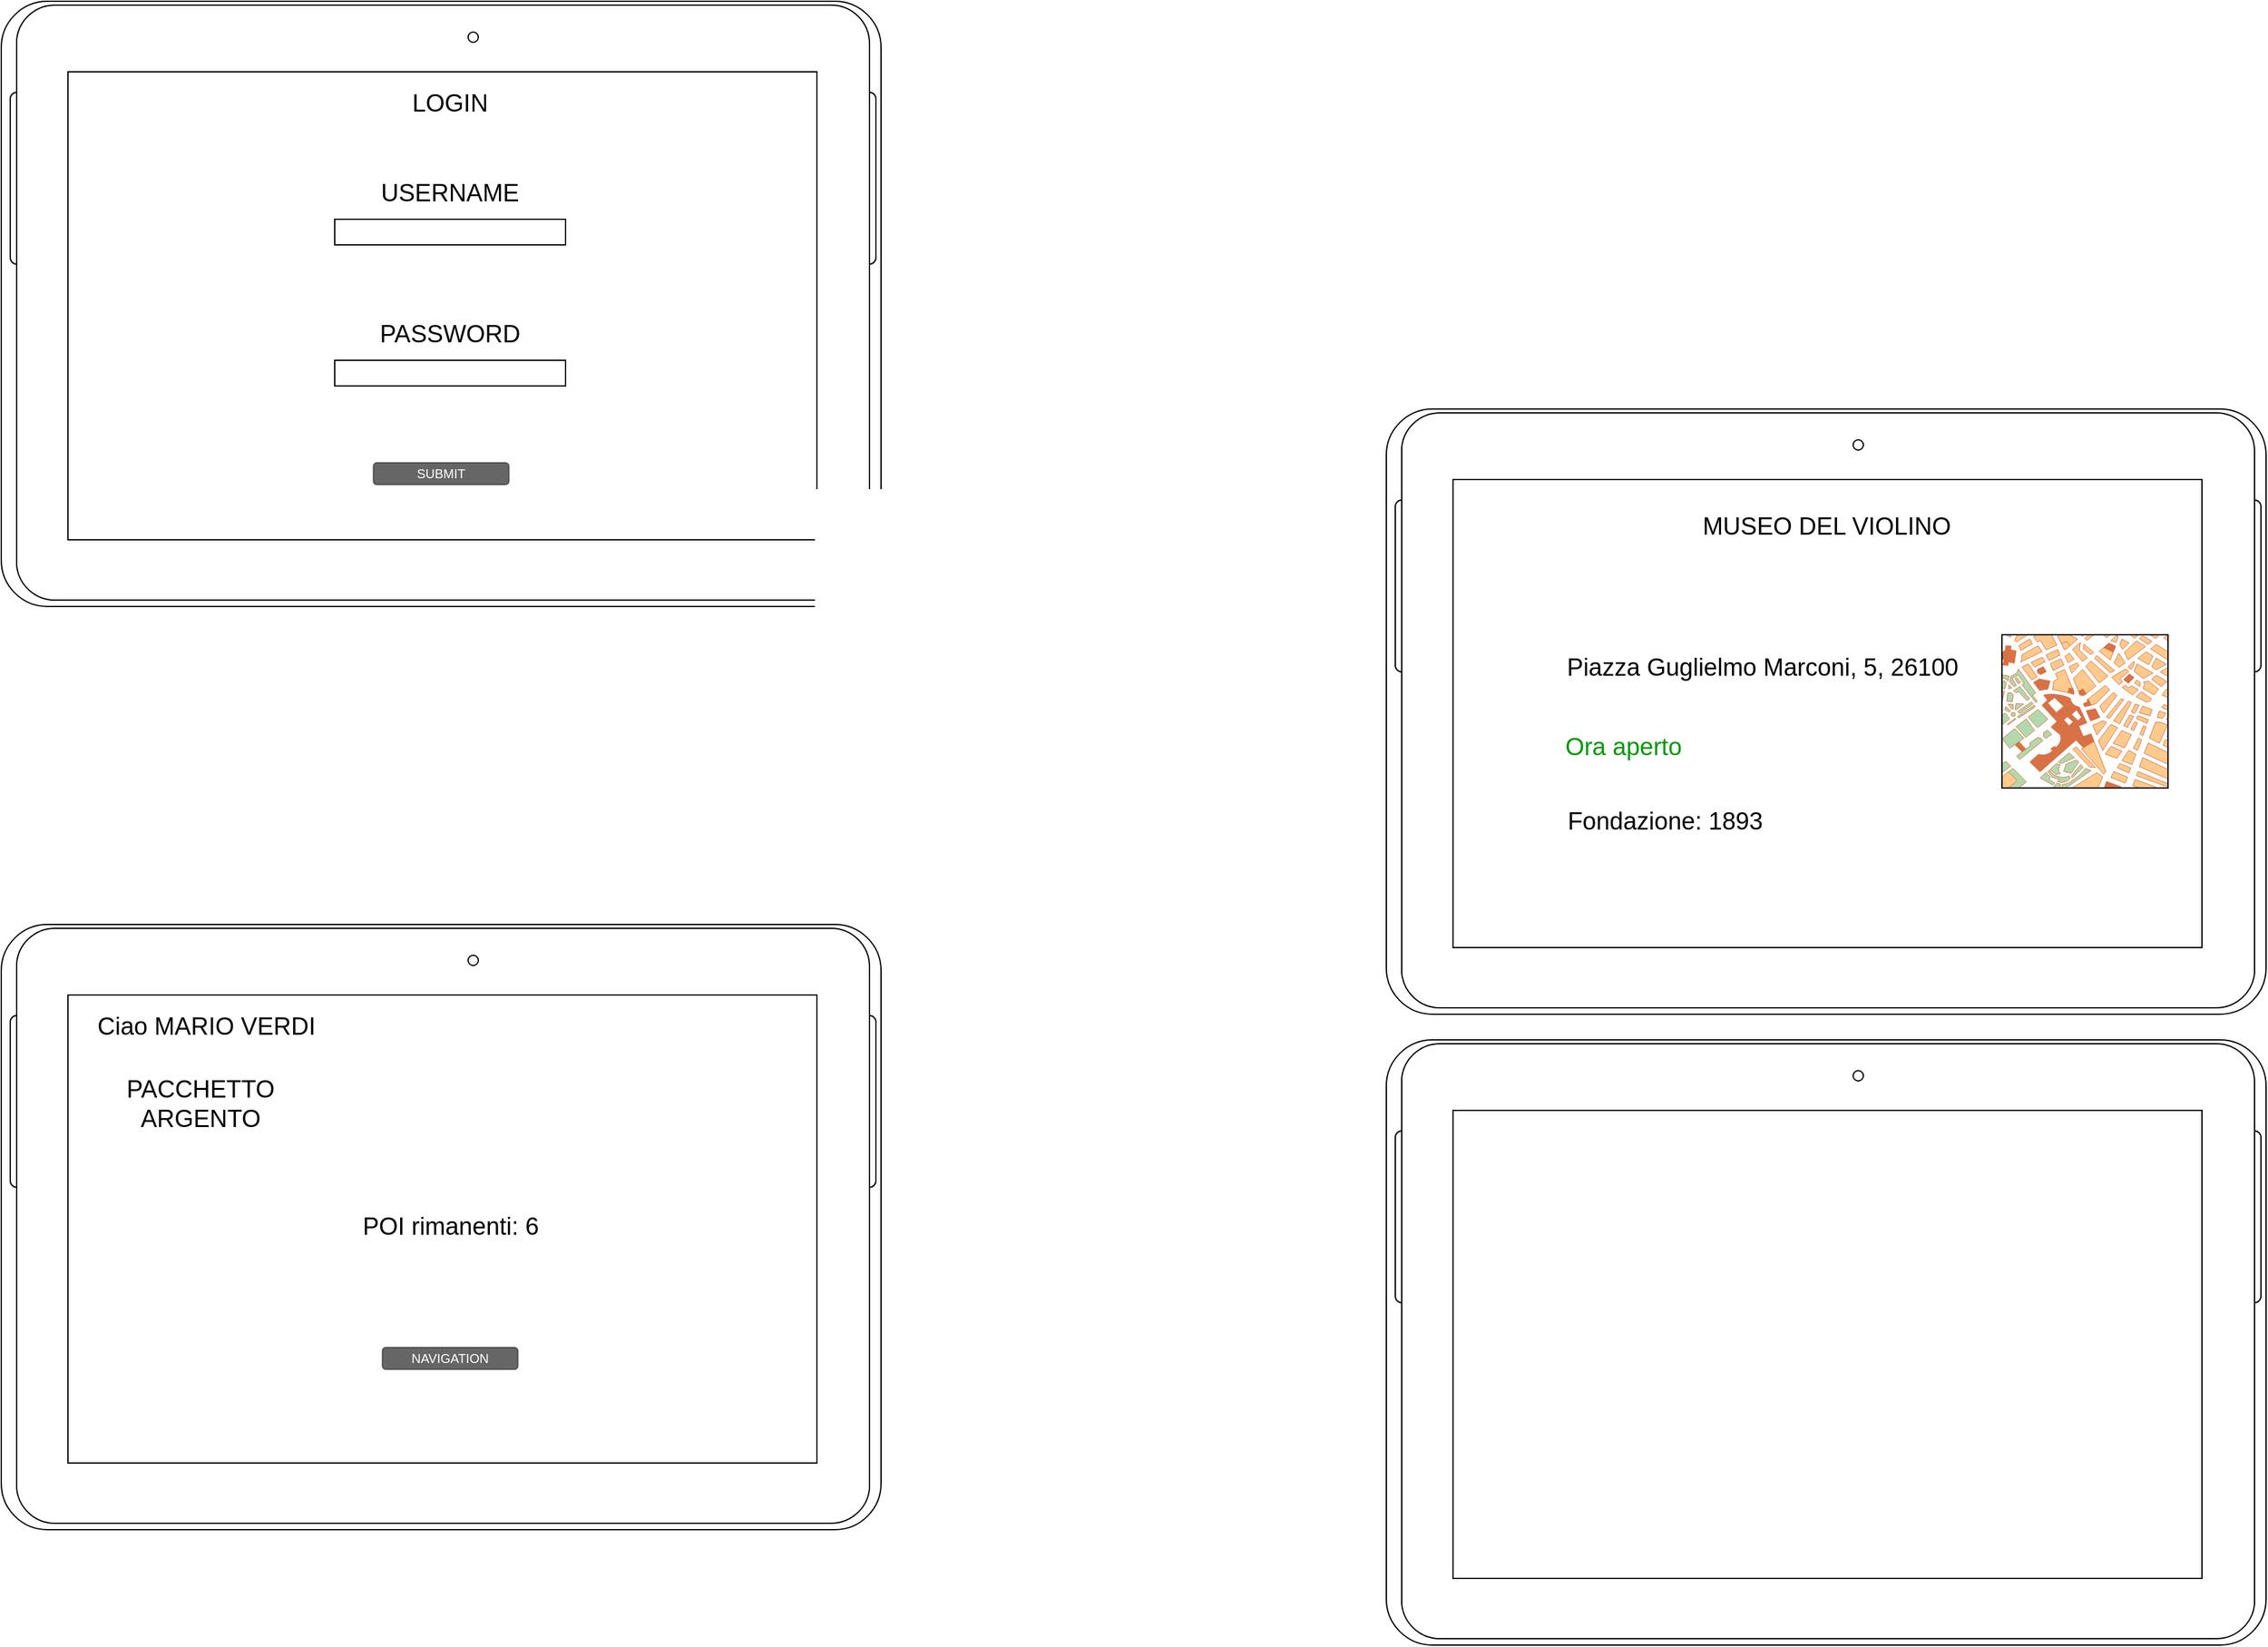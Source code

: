 <mxfile version="14.2.9" type="github">
  <diagram id="YthMqaOs65mo5rI_AoZ5" name="Page-1">
    <mxGraphModel dx="946" dy="614" grid="1" gridSize="10" guides="1" tooltips="1" connect="1" arrows="1" fold="1" page="1" pageScale="1" pageWidth="2336" pageHeight="1654" math="0" shadow="0">
      <root>
        <mxCell id="0" />
        <mxCell id="1" parent="0" />
        <mxCell id="t3DNWwngWs0hsKhfAY4w-1" value="" style="verticalLabelPosition=bottom;verticalAlign=top;html=1;shadow=0;dashed=0;strokeWidth=1;shape=mxgraph.android.tab2;direction=north;" vertex="1" parent="1">
          <mxGeometry x="140" y="150" width="686" height="472" as="geometry" />
        </mxCell>
        <mxCell id="t3DNWwngWs0hsKhfAY4w-9" value="&lt;font style=&quot;vertical-align: inherit; font-size: 19px;&quot;&gt;&lt;font style=&quot;vertical-align: inherit; font-size: 19px;&quot;&gt;PASSWORD&lt;/font&gt;&lt;/font&gt;" style="text;html=1;strokeColor=none;fillColor=none;align=center;verticalAlign=middle;whiteSpace=wrap;rounded=0;fontSize=19;" vertex="1" parent="1">
          <mxGeometry x="470" y="400" width="40" height="20" as="geometry" />
        </mxCell>
        <mxCell id="t3DNWwngWs0hsKhfAY4w-10" value="&lt;font style=&quot;vertical-align: inherit; font-size: 19px;&quot;&gt;&lt;font style=&quot;vertical-align: inherit; font-size: 19px;&quot;&gt;USERNAME&lt;/font&gt;&lt;/font&gt;" style="text;html=1;strokeColor=none;fillColor=none;align=center;verticalAlign=middle;whiteSpace=wrap;rounded=0;fontSize=19;" vertex="1" parent="1">
          <mxGeometry x="460" y="290" width="60" height="20" as="geometry" />
        </mxCell>
        <mxCell id="t3DNWwngWs0hsKhfAY4w-12" value="" style="rounded=0;whiteSpace=wrap;html=1;fontSize=19;" vertex="1" parent="1">
          <mxGeometry x="400" y="320" width="180" height="20" as="geometry" />
        </mxCell>
        <mxCell id="t3DNWwngWs0hsKhfAY4w-13" value="" style="rounded=0;whiteSpace=wrap;html=1;fontSize=19;" vertex="1" parent="1">
          <mxGeometry x="400" y="430" width="180" height="20" as="geometry" />
        </mxCell>
        <mxCell id="t3DNWwngWs0hsKhfAY4w-14" value="&lt;font style=&quot;vertical-align: inherit&quot;&gt;&lt;font style=&quot;vertical-align: inherit&quot;&gt;LOGIN&lt;/font&gt;&lt;/font&gt;" style="text;html=1;strokeColor=none;fillColor=none;align=center;verticalAlign=middle;whiteSpace=wrap;rounded=0;fontSize=19;" vertex="1" parent="1">
          <mxGeometry x="470" y="220" width="40" height="20" as="geometry" />
        </mxCell>
        <mxCell id="t3DNWwngWs0hsKhfAY4w-16" value="&lt;font style=&quot;vertical-align: inherit&quot;&gt;&lt;font style=&quot;vertical-align: inherit&quot;&gt;SUBMIT&lt;/font&gt;&lt;/font&gt;" style="rounded=1;html=1;shadow=0;dashed=0;whiteSpace=wrap;fontSize=10;fillColor=#666666;align=center;strokeColor=#4D4D4D;fontColor=#ffffff;" vertex="1" parent="1">
          <mxGeometry x="430.25" y="510" width="105.5" height="16.88" as="geometry" />
        </mxCell>
        <mxCell id="t3DNWwngWs0hsKhfAY4w-17" value="" style="verticalLabelPosition=bottom;verticalAlign=top;html=1;shadow=0;dashed=0;strokeWidth=1;shape=mxgraph.android.tab2;direction=north;" vertex="1" parent="1">
          <mxGeometry x="140" y="870" width="686" height="472" as="geometry" />
        </mxCell>
        <mxCell id="t3DNWwngWs0hsKhfAY4w-18" value="&lt;font style=&quot;vertical-align: inherit&quot;&gt;&lt;font style=&quot;vertical-align: inherit&quot;&gt;&lt;font style=&quot;vertical-align: inherit&quot;&gt;&lt;font style=&quot;vertical-align: inherit&quot;&gt;Ciao MARIO VERDI&lt;/font&gt;&lt;/font&gt;&lt;/font&gt;&lt;/font&gt;" style="text;html=1;strokeColor=none;fillColor=none;align=center;verticalAlign=middle;whiteSpace=wrap;rounded=0;fontSize=19;" vertex="1" parent="1">
          <mxGeometry x="190" y="940" width="220" height="20" as="geometry" />
        </mxCell>
        <mxCell id="t3DNWwngWs0hsKhfAY4w-47" value="PACCHETTO ARGENTO" style="text;html=1;strokeColor=none;fillColor=none;align=center;verticalAlign=middle;whiteSpace=wrap;rounded=0;fontSize=19;" vertex="1" parent="1">
          <mxGeometry x="197.5" y="1000" width="195" height="20" as="geometry" />
        </mxCell>
        <mxCell id="t3DNWwngWs0hsKhfAY4w-48" value="POI rimanenti: 6" style="text;html=1;strokeColor=none;fillColor=none;align=center;verticalAlign=middle;whiteSpace=wrap;rounded=0;fontSize=19;" vertex="1" parent="1">
          <mxGeometry x="392.5" y="1096" width="195" height="20" as="geometry" />
        </mxCell>
        <mxCell id="t3DNWwngWs0hsKhfAY4w-49" style="edgeStyle=orthogonalEdgeStyle;rounded=0;orthogonalLoop=1;jettySize=auto;html=1;exitX=0.5;exitY=1;exitDx=0;exitDy=0;fontSize=19;" edge="1" parent="1" source="t3DNWwngWs0hsKhfAY4w-47" target="t3DNWwngWs0hsKhfAY4w-47">
          <mxGeometry relative="1" as="geometry" />
        </mxCell>
        <mxCell id="t3DNWwngWs0hsKhfAY4w-50" value="" style="verticalLabelPosition=bottom;verticalAlign=top;html=1;shadow=0;dashed=0;strokeWidth=1;shape=mxgraph.android.tab2;direction=north;" vertex="1" parent="1">
          <mxGeometry x="1220" y="468" width="686" height="472" as="geometry" />
        </mxCell>
        <mxCell id="t3DNWwngWs0hsKhfAY4w-51" value="NAVIGATION" style="rounded=1;html=1;shadow=0;dashed=0;whiteSpace=wrap;fontSize=10;fillColor=#666666;align=center;strokeColor=#4D4D4D;fontColor=#ffffff;" vertex="1" parent="1">
          <mxGeometry x="437.25" y="1200" width="105.5" height="16.88" as="geometry" />
        </mxCell>
        <mxCell id="t3DNWwngWs0hsKhfAY4w-52" value="MUSEO DEL VIOLINO" style="text;html=1;strokeColor=none;fillColor=none;align=center;verticalAlign=middle;whiteSpace=wrap;rounded=0;fontSize=19;" vertex="1" parent="1">
          <mxGeometry x="1440.75" y="550" width="244.5" height="20" as="geometry" />
        </mxCell>
        <mxCell id="t3DNWwngWs0hsKhfAY4w-53" value="" style="verticalLabelPosition=bottom;shadow=0;dashed=0;align=center;html=1;verticalAlign=top;strokeWidth=1;shape=mxgraph.mockup.misc.map;fontSize=19;" vertex="1" parent="1">
          <mxGeometry x="1700" y="644" width="130" height="120" as="geometry" />
        </mxCell>
        <mxCell id="t3DNWwngWs0hsKhfAY4w-59" value="Piazza Guglielmo Marconi, 5, 26100&lt;br&gt;" style="text;html=1;strokeColor=none;fillColor=none;align=center;verticalAlign=middle;whiteSpace=wrap;rounded=0;fontSize=19;" vertex="1" parent="1">
          <mxGeometry x="1315.5" y="660" width="394.5" height="20" as="geometry" />
        </mxCell>
        <mxCell id="t3DNWwngWs0hsKhfAY4w-60" value="Ora aperto" style="text;html=1;strokeColor=none;fillColor=none;align=center;verticalAlign=middle;whiteSpace=wrap;rounded=0;fontSize=19;fontColor=#009900;" vertex="1" parent="1">
          <mxGeometry x="1340" y="722" width="130" height="20" as="geometry" />
        </mxCell>
        <mxCell id="t3DNWwngWs0hsKhfAY4w-61" value="Fondazione: 1893" style="text;html=1;strokeColor=none;fillColor=none;align=center;verticalAlign=middle;whiteSpace=wrap;rounded=0;fontSize=19;" vertex="1" parent="1">
          <mxGeometry x="1240" y="780" width="394.5" height="20" as="geometry" />
        </mxCell>
        <mxCell id="t3DNWwngWs0hsKhfAY4w-62" value="" style="verticalLabelPosition=bottom;verticalAlign=top;html=1;shadow=0;dashed=0;strokeWidth=1;shape=mxgraph.android.tab2;direction=north;" vertex="1" parent="1">
          <mxGeometry x="1220" y="960" width="686" height="472" as="geometry" />
        </mxCell>
      </root>
    </mxGraphModel>
  </diagram>
</mxfile>
